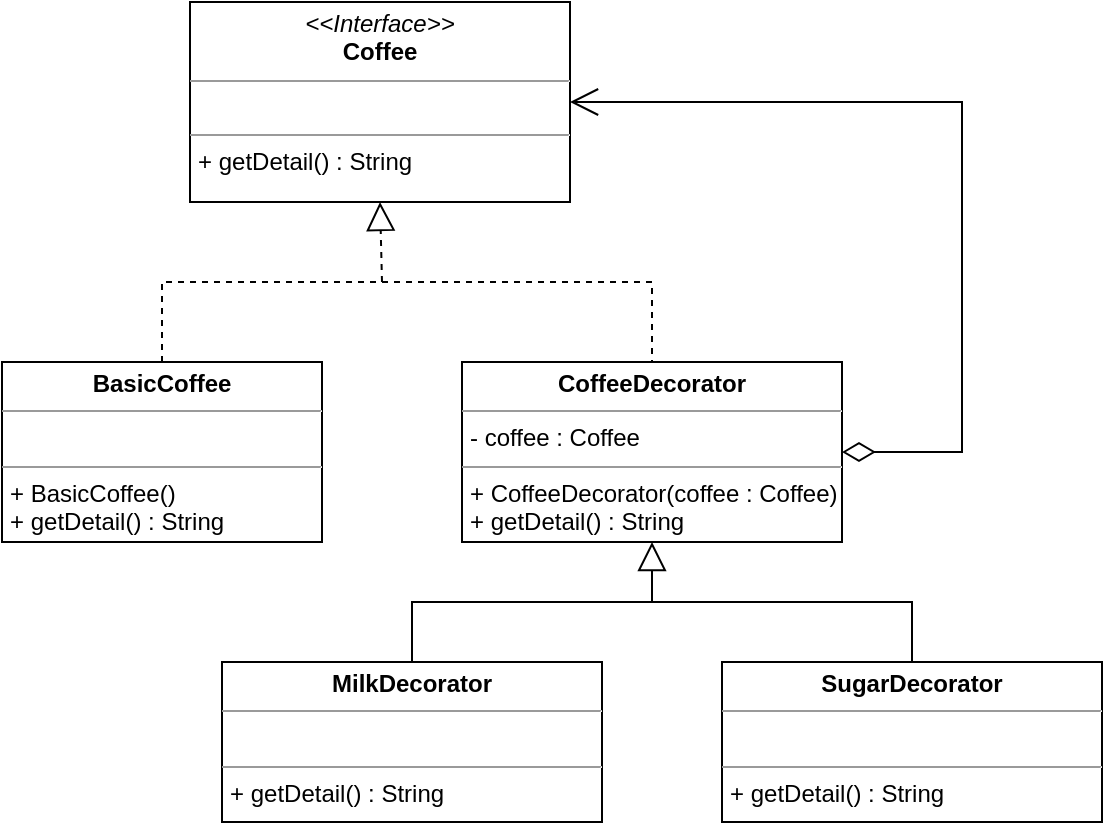 <mxfile version="22.1.15" type="device" pages="2">
  <diagram name="หน้า-1" id="0zBsaE7opCuGKWX9EiZi">
    <mxGraphModel dx="909" dy="642" grid="1" gridSize="10" guides="1" tooltips="1" connect="1" arrows="1" fold="1" page="1" pageScale="1" pageWidth="827" pageHeight="1169" math="0" shadow="0">
      <root>
        <mxCell id="0" />
        <mxCell id="1" parent="0" />
        <mxCell id="N14-jC9hLMOAxYMxbL0C-1" value="&lt;p style=&quot;margin:0px;margin-top:4px;text-align:center;&quot;&gt;&lt;i&gt;&amp;lt;&amp;lt;Interface&amp;gt;&amp;gt;&lt;/i&gt;&lt;br&gt;&lt;b&gt;Coffee&lt;/b&gt;&lt;/p&gt;&lt;hr size=&quot;1&quot;&gt;&lt;p style=&quot;margin:0px;margin-left:4px;&quot;&gt;&lt;br&gt;&lt;/p&gt;&lt;hr size=&quot;1&quot;&gt;&lt;p style=&quot;margin:0px;margin-left:4px;&quot;&gt;+ getDetail() : String&lt;/p&gt;" style="verticalAlign=top;align=left;overflow=fill;fontSize=12;fontFamily=Helvetica;html=1;whiteSpace=wrap;" vertex="1" parent="1">
          <mxGeometry x="224" y="80" width="190" height="100" as="geometry" />
        </mxCell>
        <mxCell id="N14-jC9hLMOAxYMxbL0C-2" value="&lt;p style=&quot;margin:0px;margin-top:4px;text-align:center;&quot;&gt;&lt;b&gt;BasicCoffee&lt;/b&gt;&lt;/p&gt;&lt;hr size=&quot;1&quot;&gt;&lt;p style=&quot;margin:0px;margin-left:4px;&quot;&gt;&lt;br&gt;&lt;/p&gt;&lt;hr size=&quot;1&quot;&gt;&lt;p style=&quot;margin:0px;margin-left:4px;&quot;&gt;+ BasicCoffee()&lt;/p&gt;&lt;p style=&quot;margin:0px;margin-left:4px;&quot;&gt;+ getDetail() : String&lt;/p&gt;" style="verticalAlign=top;align=left;overflow=fill;fontSize=12;fontFamily=Helvetica;html=1;whiteSpace=wrap;" vertex="1" parent="1">
          <mxGeometry x="130" y="260" width="160" height="90" as="geometry" />
        </mxCell>
        <mxCell id="N14-jC9hLMOAxYMxbL0C-3" value="&lt;p style=&quot;margin:0px;margin-top:4px;text-align:center;&quot;&gt;&lt;b&gt;CoffeeDecorator&lt;/b&gt;&lt;/p&gt;&lt;hr size=&quot;1&quot;&gt;&lt;p style=&quot;margin:0px;margin-left:4px;&quot;&gt;- coffee : Coffee&lt;/p&gt;&lt;hr size=&quot;1&quot;&gt;&lt;p style=&quot;margin:0px;margin-left:4px;&quot;&gt;+ CoffeeDecorator(coffee : Coffee)&lt;/p&gt;&lt;p style=&quot;margin:0px;margin-left:4px;&quot;&gt;+ getDetail() : String&lt;/p&gt;" style="verticalAlign=top;align=left;overflow=fill;fontSize=12;fontFamily=Helvetica;html=1;whiteSpace=wrap;" vertex="1" parent="1">
          <mxGeometry x="360" y="260" width="190" height="90" as="geometry" />
        </mxCell>
        <mxCell id="N14-jC9hLMOAxYMxbL0C-4" value="&lt;p style=&quot;margin:0px;margin-top:4px;text-align:center;&quot;&gt;&lt;b&gt;MilkDecorator&lt;/b&gt;&lt;/p&gt;&lt;hr size=&quot;1&quot;&gt;&lt;p style=&quot;margin:0px;margin-left:4px;&quot;&gt;&lt;br&gt;&lt;/p&gt;&lt;hr size=&quot;1&quot;&gt;&lt;p style=&quot;margin:0px;margin-left:4px;&quot;&gt;&lt;span style=&quot;background-color: initial;&quot;&gt;+ getDetail() : String&lt;/span&gt;&lt;br&gt;&lt;/p&gt;" style="verticalAlign=top;align=left;overflow=fill;fontSize=12;fontFamily=Helvetica;html=1;whiteSpace=wrap;" vertex="1" parent="1">
          <mxGeometry x="240" y="410" width="190" height="80" as="geometry" />
        </mxCell>
        <mxCell id="N14-jC9hLMOAxYMxbL0C-5" value="&lt;p style=&quot;margin:0px;margin-top:4px;text-align:center;&quot;&gt;&lt;b&gt;SugarDecorator&lt;/b&gt;&lt;/p&gt;&lt;hr size=&quot;1&quot;&gt;&lt;p style=&quot;margin:0px;margin-left:4px;&quot;&gt;&lt;br&gt;&lt;/p&gt;&lt;hr size=&quot;1&quot;&gt;&lt;p style=&quot;margin:0px;margin-left:4px;&quot;&gt;&lt;span style=&quot;background-color: initial;&quot;&gt;+ getDetail() : String&lt;/span&gt;&lt;br&gt;&lt;/p&gt;" style="verticalAlign=top;align=left;overflow=fill;fontSize=12;fontFamily=Helvetica;html=1;whiteSpace=wrap;" vertex="1" parent="1">
          <mxGeometry x="490" y="410" width="190" height="80" as="geometry" />
        </mxCell>
        <mxCell id="N14-jC9hLMOAxYMxbL0C-6" value="" style="endArrow=block;dashed=1;endFill=0;endSize=12;html=1;rounded=0;entryX=0.5;entryY=1;entryDx=0;entryDy=0;" edge="1" parent="1" target="N14-jC9hLMOAxYMxbL0C-1">
          <mxGeometry width="160" relative="1" as="geometry">
            <mxPoint x="320" y="220" as="sourcePoint" />
            <mxPoint x="490" y="350" as="targetPoint" />
          </mxGeometry>
        </mxCell>
        <mxCell id="N14-jC9hLMOAxYMxbL0C-7" value="" style="endArrow=none;dashed=1;html=1;rounded=0;exitX=0.5;exitY=0;exitDx=0;exitDy=0;entryX=0.5;entryY=0;entryDx=0;entryDy=0;" edge="1" parent="1" source="N14-jC9hLMOAxYMxbL0C-2" target="N14-jC9hLMOAxYMxbL0C-3">
          <mxGeometry width="50" height="50" relative="1" as="geometry">
            <mxPoint x="390" y="370" as="sourcePoint" />
            <mxPoint x="440" y="320" as="targetPoint" />
            <Array as="points">
              <mxPoint x="210" y="220" />
              <mxPoint x="455" y="220" />
            </Array>
          </mxGeometry>
        </mxCell>
        <mxCell id="N14-jC9hLMOAxYMxbL0C-8" value="" style="endArrow=block;endFill=0;endSize=12;html=1;rounded=0;entryX=0.5;entryY=1;entryDx=0;entryDy=0;" edge="1" parent="1" target="N14-jC9hLMOAxYMxbL0C-3">
          <mxGeometry width="160" relative="1" as="geometry">
            <mxPoint x="455" y="380" as="sourcePoint" />
            <mxPoint x="440" y="340" as="targetPoint" />
          </mxGeometry>
        </mxCell>
        <mxCell id="N14-jC9hLMOAxYMxbL0C-9" value="" style="endArrow=none;html=1;rounded=0;exitX=0.5;exitY=0;exitDx=0;exitDy=0;entryX=0.5;entryY=0;entryDx=0;entryDy=0;" edge="1" parent="1" source="N14-jC9hLMOAxYMxbL0C-4" target="N14-jC9hLMOAxYMxbL0C-5">
          <mxGeometry width="50" height="50" relative="1" as="geometry">
            <mxPoint x="330" y="370" as="sourcePoint" />
            <mxPoint x="380" y="320" as="targetPoint" />
            <Array as="points">
              <mxPoint x="335" y="380" />
              <mxPoint x="585" y="380" />
            </Array>
          </mxGeometry>
        </mxCell>
        <mxCell id="N14-jC9hLMOAxYMxbL0C-10" value="" style="endArrow=open;html=1;endSize=12;startArrow=diamondThin;startSize=14;startFill=0;edgeStyle=orthogonalEdgeStyle;align=left;verticalAlign=bottom;rounded=0;exitX=1;exitY=0.5;exitDx=0;exitDy=0;entryX=1;entryY=0.5;entryDx=0;entryDy=0;" edge="1" parent="1" source="N14-jC9hLMOAxYMxbL0C-3" target="N14-jC9hLMOAxYMxbL0C-1">
          <mxGeometry x="-1" y="3" relative="1" as="geometry">
            <mxPoint x="350" y="220" as="sourcePoint" />
            <mxPoint x="510" y="220" as="targetPoint" />
            <Array as="points">
              <mxPoint x="610" y="305" />
              <mxPoint x="610" y="130" />
            </Array>
          </mxGeometry>
        </mxCell>
      </root>
    </mxGraphModel>
  </diagram>
  <diagram id="hwhuZeLnkmbzsBY_EfUA" name="หน้า-2">
    <mxGraphModel dx="1887" dy="749" grid="1" gridSize="10" guides="1" tooltips="1" connect="1" arrows="1" fold="1" page="1" pageScale="1" pageWidth="827" pageHeight="1169" math="0" shadow="0">
      <root>
        <mxCell id="0" />
        <mxCell id="1" parent="0" />
        <mxCell id="0xXBvDVo0FII28i7nWBA-1" value="&lt;p style=&quot;margin:0px;margin-top:4px;text-align:center;&quot;&gt;&lt;i&gt;&amp;lt;&amp;lt;Interface&amp;gt;&amp;gt;&lt;/i&gt;&lt;/p&gt;&lt;p style=&quot;margin:0px;margin-top:4px;text-align:center;&quot;&gt;&lt;b style=&quot;&quot;&gt;Booking&lt;/b&gt;&lt;/p&gt;&lt;hr size=&quot;1&quot;&gt;&lt;p style=&quot;margin:0px;margin-left:4px;&quot;&gt;+ calculatePrice() : Int&lt;/p&gt;&lt;p style=&quot;margin:0px;margin-left:4px;&quot;&gt;+ getDetail() : String&lt;/p&gt;" style="verticalAlign=top;align=left;overflow=fill;fontSize=12;fontFamily=Helvetica;html=1;whiteSpace=wrap;movable=1;resizable=1;rotatable=1;deletable=1;editable=1;locked=0;connectable=1;" vertex="1" parent="1">
          <mxGeometry x="224" y="90" width="190" height="90" as="geometry" />
        </mxCell>
        <mxCell id="0xXBvDVo0FII28i7nWBA-2" value="&lt;p style=&quot;margin:0px;margin-top:4px;text-align:center;&quot;&gt;&lt;b&gt;DoubleRoomBooking&lt;/b&gt;&lt;/p&gt;&lt;hr size=&quot;1&quot;&gt;&lt;p style=&quot;margin:0px;margin-left:4px;&quot;&gt;&lt;br&gt;&lt;/p&gt;&lt;hr size=&quot;1&quot;&gt;&lt;p style=&quot;border-color: var(--border-color); margin: 0px 0px 0px 4px;&quot;&gt;+ calculatePrice() : Int&lt;/p&gt;&lt;p style=&quot;border-color: var(--border-color); margin: 0px 0px 0px 4px;&quot;&gt;+ getDetail() : String&lt;/p&gt;" style="verticalAlign=top;align=left;overflow=fill;fontSize=12;fontFamily=Helvetica;html=1;whiteSpace=wrap;movable=0;resizable=0;rotatable=0;deletable=0;editable=0;locked=1;connectable=0;" vertex="1" parent="1">
          <mxGeometry x="130" y="260" width="160" height="90" as="geometry" />
        </mxCell>
        <mxCell id="0xXBvDVo0FII28i7nWBA-4" value="&lt;p style=&quot;margin:0px;margin-top:4px;text-align:center;&quot;&gt;&lt;b&gt;WifiDecorator&lt;/b&gt;&lt;/p&gt;&lt;hr size=&quot;1&quot;&gt;&lt;p style=&quot;margin:0px;margin-left:4px;&quot;&gt;&lt;br&gt;&lt;/p&gt;&lt;hr size=&quot;1&quot;&gt;&lt;p style=&quot;border-color: var(--border-color); margin: 0px 0px 0px 4px;&quot;&gt;+ calculatePrice() : Int&lt;/p&gt;&lt;p style=&quot;border-color: var(--border-color); margin: 0px 0px 0px 4px;&quot;&gt;+ getDetail() : String&lt;/p&gt;" style="verticalAlign=top;align=left;overflow=fill;fontSize=12;fontFamily=Helvetica;html=1;whiteSpace=wrap;movable=0;resizable=0;rotatable=0;deletable=0;editable=0;locked=1;connectable=0;" vertex="1" parent="1">
          <mxGeometry x="245" y="440" width="190" height="90" as="geometry" />
        </mxCell>
        <mxCell id="0xXBvDVo0FII28i7nWBA-5" value="&lt;p style=&quot;margin:0px;margin-top:4px;text-align:center;&quot;&gt;&lt;b&gt;ExtraBedDecorator&lt;/b&gt;&lt;/p&gt;&lt;hr size=&quot;1&quot;&gt;&lt;p style=&quot;margin:0px;margin-left:4px;&quot;&gt;&lt;br&gt;&lt;/p&gt;&lt;hr size=&quot;1&quot;&gt;&lt;p style=&quot;border-color: var(--border-color); margin: 0px 0px 0px 4px;&quot;&gt;+ calculatePrice() : Int&lt;/p&gt;&lt;p style=&quot;border-color: var(--border-color); margin: 0px 0px 0px 4px;&quot;&gt;+ getDetail() : String&lt;/p&gt;" style="verticalAlign=top;align=left;overflow=fill;fontSize=12;fontFamily=Helvetica;html=1;whiteSpace=wrap;movable=0;resizable=0;rotatable=0;deletable=0;editable=0;locked=1;connectable=0;" vertex="1" parent="1">
          <mxGeometry x="475" y="440" width="190" height="90" as="geometry" />
        </mxCell>
        <mxCell id="0xXBvDVo0FII28i7nWBA-6" value="" style="endArrow=block;dashed=1;endFill=0;endSize=12;html=1;rounded=0;entryX=0.5;entryY=1;entryDx=0;entryDy=0;movable=0;resizable=0;rotatable=0;deletable=0;editable=0;locked=1;connectable=0;" edge="1" parent="1" target="0xXBvDVo0FII28i7nWBA-1">
          <mxGeometry width="160" relative="1" as="geometry">
            <mxPoint x="320" y="220" as="sourcePoint" />
            <mxPoint x="490" y="350" as="targetPoint" />
          </mxGeometry>
        </mxCell>
        <mxCell id="0xXBvDVo0FII28i7nWBA-7" value="" style="endArrow=none;dashed=1;html=1;rounded=0;exitX=0.5;exitY=0;exitDx=0;exitDy=0;entryX=0.5;entryY=0;entryDx=0;entryDy=0;movable=0;resizable=0;rotatable=0;deletable=0;editable=0;locked=1;connectable=0;" edge="1" parent="1" source="0xXBvDVo0FII28i7nWBA-2" target="0xXBvDVo0FII28i7nWBA-3">
          <mxGeometry width="50" height="50" relative="1" as="geometry">
            <mxPoint x="390" y="370" as="sourcePoint" />
            <mxPoint x="440" y="320" as="targetPoint" />
            <Array as="points">
              <mxPoint x="210" y="220" />
              <mxPoint x="455" y="220" />
            </Array>
          </mxGeometry>
        </mxCell>
        <mxCell id="0xXBvDVo0FII28i7nWBA-8" value="" style="endArrow=block;endFill=0;endSize=12;html=1;rounded=0;entryX=0.5;entryY=1;entryDx=0;entryDy=0;movable=0;resizable=0;rotatable=0;deletable=0;editable=0;locked=1;connectable=0;" edge="1" parent="1" target="0xXBvDVo0FII28i7nWBA-3">
          <mxGeometry width="160" relative="1" as="geometry">
            <mxPoint x="455" y="380" as="sourcePoint" />
            <mxPoint x="440" y="340" as="targetPoint" />
            <Array as="points">
              <mxPoint x="455" y="400" />
            </Array>
          </mxGeometry>
        </mxCell>
        <mxCell id="lWCpvzAUUvxuwKeQc8PW-1" value="" style="endArrow=none;html=1;rounded=0;exitX=0.5;exitY=0;exitDx=0;exitDy=0;entryX=0.5;entryY=0;entryDx=0;entryDy=0;movable=0;resizable=0;rotatable=0;deletable=0;editable=0;locked=1;connectable=0;" edge="1" parent="1" source="0xXBvDVo0FII28i7nWBA-4" target="0xXBvDVo0FII28i7nWBA-5">
          <mxGeometry width="50" height="50" relative="1" as="geometry">
            <mxPoint x="320" y="440" as="sourcePoint" />
            <mxPoint x="570" y="450" as="targetPoint" />
            <Array as="points">
              <mxPoint x="340" y="400" />
              <mxPoint x="570" y="400" />
            </Array>
          </mxGeometry>
        </mxCell>
        <mxCell id="0xXBvDVo0FII28i7nWBA-3" value="&lt;p style=&quot;margin:0px;margin-top:4px;text-align:center;&quot;&gt;&lt;b&gt;BookingDecorator&lt;/b&gt;&lt;/p&gt;&lt;hr size=&quot;1&quot;&gt;&lt;p style=&quot;margin:0px;margin-left:4px;&quot;&gt;- booking : Booking&lt;/p&gt;&lt;hr size=&quot;1&quot;&gt;&lt;p style=&quot;margin:0px;margin-left:4px;&quot;&gt;+ BookingDecorator(booking : Booking)&lt;/p&gt;&lt;p style=&quot;border-color: var(--border-color); margin: 0px 0px 0px 4px;&quot;&gt;+ calculatePrice() : Int&lt;/p&gt;&lt;p style=&quot;border-color: var(--border-color); margin: 0px 0px 0px 4px;&quot;&gt;+ getDetail() : String&lt;/p&gt;" style="verticalAlign=top;align=left;overflow=fill;fontSize=12;fontFamily=Helvetica;html=1;whiteSpace=wrap;movable=0;resizable=0;rotatable=0;deletable=0;editable=0;locked=1;connectable=0;" vertex="1" parent="1">
          <mxGeometry x="360" y="240" width="190" height="120" as="geometry" />
        </mxCell>
        <mxCell id="wCV9ybBxibvxi7P9M4Nv-1" value="" style="endArrow=none;dashed=1;html=1;rounded=0;exitX=0;exitY=0;exitDx=185;exitDy=18;exitPerimeter=0;entryX=-0.007;entryY=0.913;entryDx=0;entryDy=0;entryPerimeter=0;" edge="1" parent="1" source="wCV9ybBxibvxi7P9M4Nv-2" target="0xXBvDVo0FII28i7nWBA-2">
          <mxGeometry width="50" height="50" relative="1" as="geometry">
            <mxPoint x="-45" y="410" as="sourcePoint" />
            <mxPoint x="121" y="364" as="targetPoint" />
          </mxGeometry>
        </mxCell>
        <mxCell id="wCV9ybBxibvxi7P9M4Nv-2" value="&lt;font color=&quot;#494949&quot;&gt;print(&#39;DoubleRoom&#39;, end=&quot;&quot;)&lt;br&gt;&lt;/font&gt;" style="shape=note;size=6;align=left;spacingLeft=10;html=1;whiteSpace=wrap;strokeWidth=1.5;strokeColor=#C3C3C3;gradientColor=none;fillColor=#EBEBEB;" vertex="1" parent="1">
          <mxGeometry x="-90" y="330" width="185" height="30" as="geometry" />
        </mxCell>
        <mxCell id="wCV9ybBxibvxi7P9M4Nv-3" value="" style="endArrow=oval;dashed=1;html=1;rounded=0;exitX=0;exitY=0.5;exitDx=0;exitDy=0;exitPerimeter=0;endFill=1;" edge="1" parent="1" source="wCV9ybBxibvxi7P9M4Nv-4">
          <mxGeometry width="50" height="50" relative="1" as="geometry">
            <mxPoint x="765" y="358" as="sourcePoint" />
            <mxPoint x="480" y="350" as="targetPoint" />
          </mxGeometry>
        </mxCell>
        <mxCell id="wCV9ybBxibvxi7P9M4Nv-4" value="&lt;font color=&quot;#494949&quot;&gt;booking.getDetail()&lt;br&gt;&lt;/font&gt;" style="shape=note;size=6;align=left;spacingLeft=10;html=1;whiteSpace=wrap;strokeWidth=1.5;strokeColor=#C3C3C3;gradientColor=none;fillColor=#EBEBEB;" vertex="1" parent="1">
          <mxGeometry x="580" y="350" width="180" height="30" as="geometry" />
        </mxCell>
        <mxCell id="wCV9ybBxibvxi7P9M4Nv-5" value="" style="endArrow=oval;dashed=1;html=1;rounded=0;exitX=0;exitY=0.5;exitDx=0;exitDy=0;exitPerimeter=0;endFill=1;" edge="1" parent="1" source="wCV9ybBxibvxi7P9M4Nv-6">
          <mxGeometry width="50" height="50" relative="1" as="geometry">
            <mxPoint x="785" y="308" as="sourcePoint" />
            <mxPoint x="490" y="330" as="targetPoint" />
          </mxGeometry>
        </mxCell>
        <mxCell id="wCV9ybBxibvxi7P9M4Nv-6" value="&lt;font color=&quot;#494949&quot;&gt;return booking.calculatePrice()&lt;br&gt;&lt;/font&gt;" style="shape=note;size=6;align=left;spacingLeft=10;html=1;whiteSpace=wrap;strokeWidth=1.5;strokeColor=#C3C3C3;gradientColor=none;fillColor=#EBEBEB;" vertex="1" parent="1">
          <mxGeometry x="600" y="300" width="220" height="30" as="geometry" />
        </mxCell>
        <mxCell id="wCV9ybBxibvxi7P9M4Nv-7" value="" style="endArrow=oval;dashed=1;html=1;rounded=0;exitX=0;exitY=0;exitDx=87;exitDy=0;exitPerimeter=0;endFill=1;" edge="1" parent="1" source="wCV9ybBxibvxi7P9M4Nv-8">
          <mxGeometry width="50" height="50" relative="1" as="geometry">
            <mxPoint x="670" y="558" as="sourcePoint" />
            <mxPoint x="590" y="520" as="targetPoint" />
          </mxGeometry>
        </mxCell>
        <mxCell id="wCV9ybBxibvxi7P9M4Nv-8" value="&lt;div style=&quot;border-color: var(--border-color); color: rgb(73, 73, 73);&quot;&gt;BookingDecorator::getDetail()&lt;/div&gt;&lt;div style=&quot;border-color: var(--border-color); color: rgb(73, 73, 73);&quot;&gt;print(&#39; , with extra bed&#39;, end=&quot;&quot;)&amp;nbsp;&amp;nbsp;&lt;/div&gt;" style="shape=note;size=6;align=left;spacingLeft=10;html=1;whiteSpace=wrap;strokeWidth=1.5;strokeColor=#C3C3C3;gradientColor=none;fillColor=#EBEBEB;" vertex="1" parent="1">
          <mxGeometry x="500" y="555" width="200" height="35" as="geometry" />
        </mxCell>
        <mxCell id="wCV9ybBxibvxi7P9M4Nv-9" value="" style="endArrow=oval;dashed=1;html=1;rounded=0;endFill=1;exitX=0;exitY=0.5;exitDx=0;exitDy=0;exitPerimeter=0;" edge="1" parent="1" source="wCV9ybBxibvxi7P9M4Nv-10">
          <mxGeometry width="50" height="50" relative="1" as="geometry">
            <mxPoint x="777" y="488" as="sourcePoint" />
            <mxPoint x="600" y="510" as="targetPoint" />
          </mxGeometry>
        </mxCell>
        <mxCell id="wCV9ybBxibvxi7P9M4Nv-10" value="&lt;font color=&quot;#494949&quot;&gt;return BookingDecorator::calculatePrice() + 20&lt;br&gt;&lt;/font&gt;" style="shape=note;size=6;align=left;spacingLeft=10;html=1;whiteSpace=wrap;strokeWidth=1.5;strokeColor=#C3C3C3;gradientColor=none;fillColor=#EBEBEB;" vertex="1" parent="1">
          <mxGeometry x="700" y="490" width="280" height="30" as="geometry" />
        </mxCell>
        <mxCell id="wCV9ybBxibvxi7P9M4Nv-11" value="" style="endArrow=oval;dashed=1;html=1;rounded=0;endFill=1;exitX=0;exitY=0;exitDx=340;exitDy=18;exitPerimeter=0;" edge="1" parent="1" source="wCV9ybBxibvxi7P9M4Nv-12">
          <mxGeometry width="50" height="50" relative="1" as="geometry">
            <mxPoint x="27" y="478" as="sourcePoint" />
            <mxPoint x="250" y="500" as="targetPoint" />
          </mxGeometry>
        </mxCell>
        <mxCell id="wCV9ybBxibvxi7P9M4Nv-12" value="&lt;font color=&quot;#494949&quot;&gt;return BookingDecorator::calculatePrice() + 2&lt;br&gt;&lt;/font&gt;" style="shape=note;size=6;align=left;spacingLeft=10;html=1;whiteSpace=wrap;strokeWidth=1.5;strokeColor=#C3C3C3;gradientColor=none;fillColor=#EBEBEB;" vertex="1" parent="1">
          <mxGeometry x="-120" y="480" width="340" height="30" as="geometry" />
        </mxCell>
        <mxCell id="wCV9ybBxibvxi7P9M4Nv-13" value="" style="endArrow=oval;dashed=1;html=1;rounded=0;endFill=1;exitX=0.697;exitY=-0.013;exitDx=0;exitDy=0;exitPerimeter=0;" edge="1" parent="1" source="wCV9ybBxibvxi7P9M4Nv-14">
          <mxGeometry width="50" height="50" relative="1" as="geometry">
            <mxPoint x="212" y="568" as="sourcePoint" />
            <mxPoint x="360" y="520" as="targetPoint" />
          </mxGeometry>
        </mxCell>
        <mxCell id="wCV9ybBxibvxi7P9M4Nv-14" value="&lt;div style=&quot;border-color: var(--border-color); color: rgb(73, 73, 73);&quot;&gt;BookingDecorator::getDetail()&lt;/div&gt;&lt;div style=&quot;border-color: var(--border-color); color: rgb(73, 73, 73);&quot;&gt;print(&#39; , with wifi&#39;, end=&quot;&quot;)&amp;nbsp;&amp;nbsp;&lt;/div&gt;" style="shape=note;size=6;align=left;spacingLeft=10;html=1;whiteSpace=wrap;strokeWidth=1.5;strokeColor=#C3C3C3;gradientColor=none;fillColor=#EBEBEB;" vertex="1" parent="1">
          <mxGeometry x="235" y="555" width="200" height="30" as="geometry" />
        </mxCell>
        <mxCell id="wCV9ybBxibvxi7P9M4Nv-15" value="&lt;font color=&quot;#494949&quot;&gt;return 40&lt;br&gt;&lt;/font&gt;" style="shape=note;size=6;align=left;spacingLeft=10;html=1;whiteSpace=wrap;strokeWidth=1.5;strokeColor=#C3C3C3;gradientColor=none;fillColor=#EBEBEB;" vertex="1" parent="1">
          <mxGeometry x="-20" y="285" width="120" height="30" as="geometry" />
        </mxCell>
        <mxCell id="wCV9ybBxibvxi7P9M4Nv-16" value="" style="endArrow=none;dashed=1;html=1;rounded=0;exitX=0;exitY=0;exitDx=120.0;exitDy=18;exitPerimeter=0;" edge="1" parent="1" source="wCV9ybBxibvxi7P9M4Nv-15">
          <mxGeometry width="50" height="50" relative="1" as="geometry">
            <mxPoint x="320" y="303" as="sourcePoint" />
            <mxPoint x="130" y="330" as="targetPoint" />
          </mxGeometry>
        </mxCell>
        <mxCell id="wCV9ybBxibvxi7P9M4Nv-20" value="" style="endArrow=diamondThin;html=1;rounded=0;endFill=0;startArrow=open;startFill=0;exitX=0.998;exitY=0.559;exitDx=0;exitDy=0;exitPerimeter=0;endSize=13;startSize=13;" edge="1" parent="1" source="0xXBvDVo0FII28i7nWBA-1">
          <mxGeometry width="50" height="50" relative="1" as="geometry">
            <mxPoint x="420" y="140" as="sourcePoint" />
            <mxPoint x="550" y="280" as="targetPoint" />
            <Array as="points">
              <mxPoint x="600" y="140" />
              <mxPoint x="600" y="280" />
            </Array>
          </mxGeometry>
        </mxCell>
      </root>
    </mxGraphModel>
  </diagram>
</mxfile>
